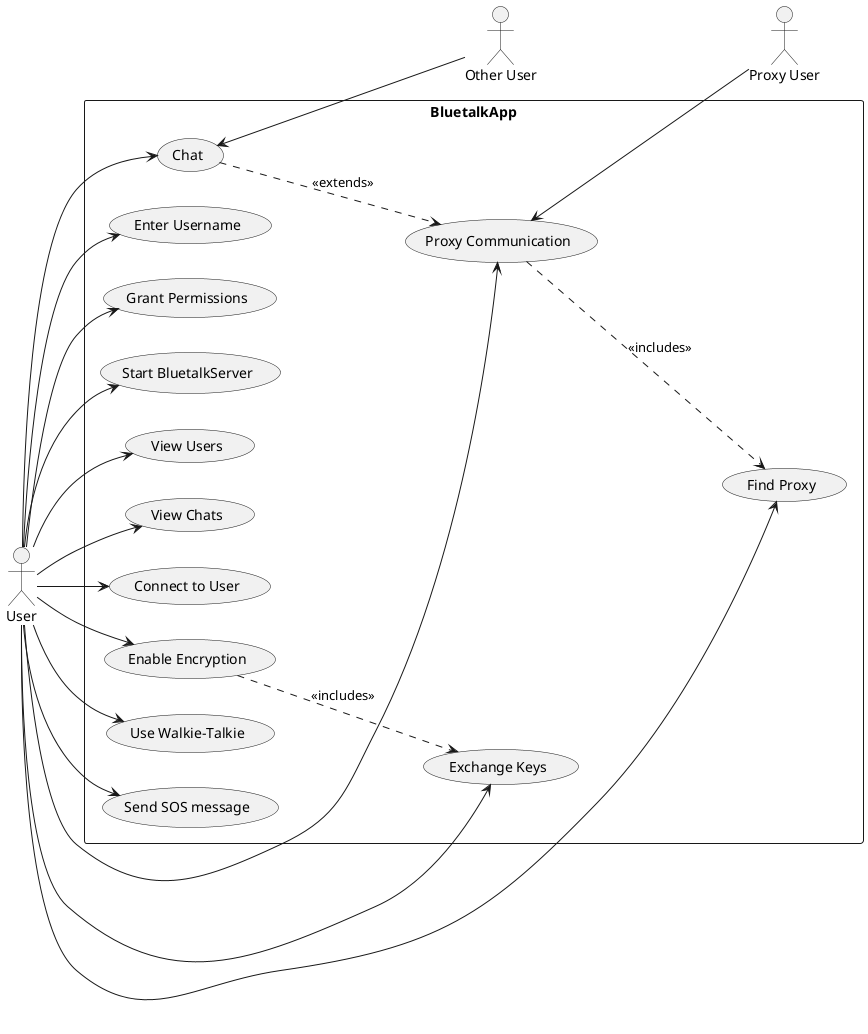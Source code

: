 @startuml
left to right direction
actor User
actor "Other User"
actor "Proxy User"

rectangle BluetalkApp {
  User --> (Enter Username)
  User --> (Grant Permissions)
  User --> (Start BluetalkServer)
  User --> (View Users)
  User --> (View Chats)
  User --> (Connect to User)
  User --> (Enable Encryption)
  User --> (Exchange Keys)
  User --> (Chat)
  User --> (Proxy Communication)
  User --> (Find Proxy)
  User --> (Use Walkie-Talkie)
  User --> (Send SOS message)

  (Enable Encryption) .down.> (Exchange Keys) : <<includes>>
  (Chat) .down.> (Proxy Communication) : <<extends>>
  (Proxy Communication) .down.> (Find Proxy) : <<includes>>

  "Other User" -up-> (Chat)
  "Proxy User" -up-> (Proxy Communication)
}

@enduml

